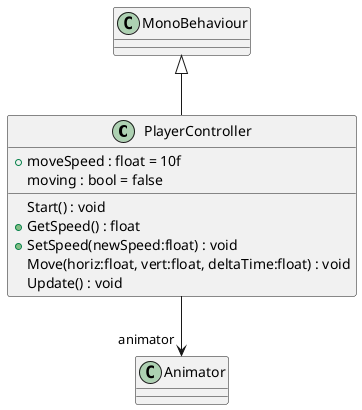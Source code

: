@startuml
class PlayerController {
    + moveSpeed : float = 10f
    moving : bool = false
    Start() : void
    + GetSpeed() : float
    + SetSpeed(newSpeed:float) : void
    Move(horiz:float, vert:float, deltaTime:float) : void
    Update() : void
}
MonoBehaviour <|-- PlayerController
PlayerController --> "animator" Animator
@enduml
